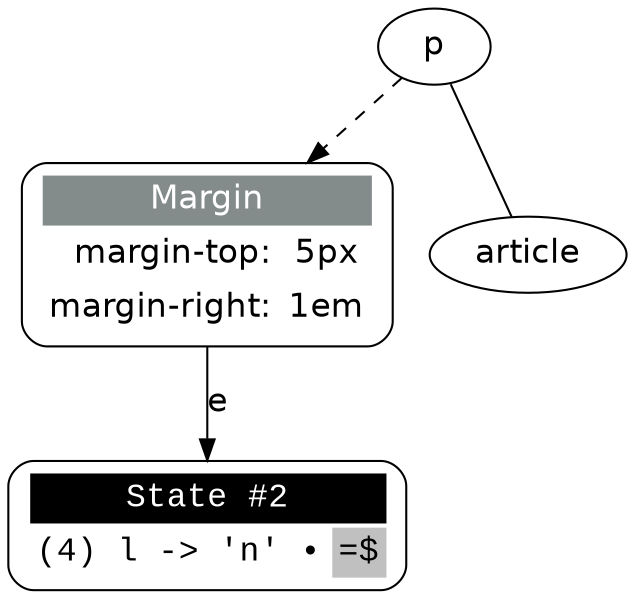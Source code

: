 digraph g {
  graph [fontsize=30 labelloc="t" label="" splines=true overlap=false rankdir = "TB"];
  graph [fontname = "helvetica", fontsize=16];
  node [fontname = "helvetica", fontsize=16];
  edge [fontname = "helvetica", fontsize=16, fontcolor="black"];
  "state2" [ style = "filled" penwidth = 1 fillcolor = "white" shape = "Mrecord"
	label =<<table border="0" cellborder="0" cellpadding="3" bgcolor="white">
	  <tr><td bgcolor="azure4" align="center" colspan="2"><font color="white">Margin</font></td></tr>
	  <tr><td align="right" port="r4">margin-top:</td><td>5px</td></tr>
	  <tr><td align="right">margin-right:</td><td>1em</td></tr></table>> ];
  "state3" [ style = "filled" penwidth = 1 fillcolor = "white" fontname = "Courier New" shape = "Mrecord" label =<<table border="0" cellborder="0" cellpadding="3" bgcolor="white"><tr><td bgcolor="black" align="center" colspan="2"><font color="white">State #2</font></td></tr><tr><td align="left" port="r4">&#40;4&#41; l -&gt; 'n' &bull;</td><td bgcolor="grey" align="right">=$</td></tr></table>> ];

"p"         [ shape=ellipse style=filled fillcolor=white   ] ;
"article"   [  shape=ellipse style=filled fillcolor=white   ] ;

  state2 -> state3 [penwidth=1, label="e"];
  p -> state2 [style=dashed];
  p -> article [dir=none, weight=1] ;
  }

